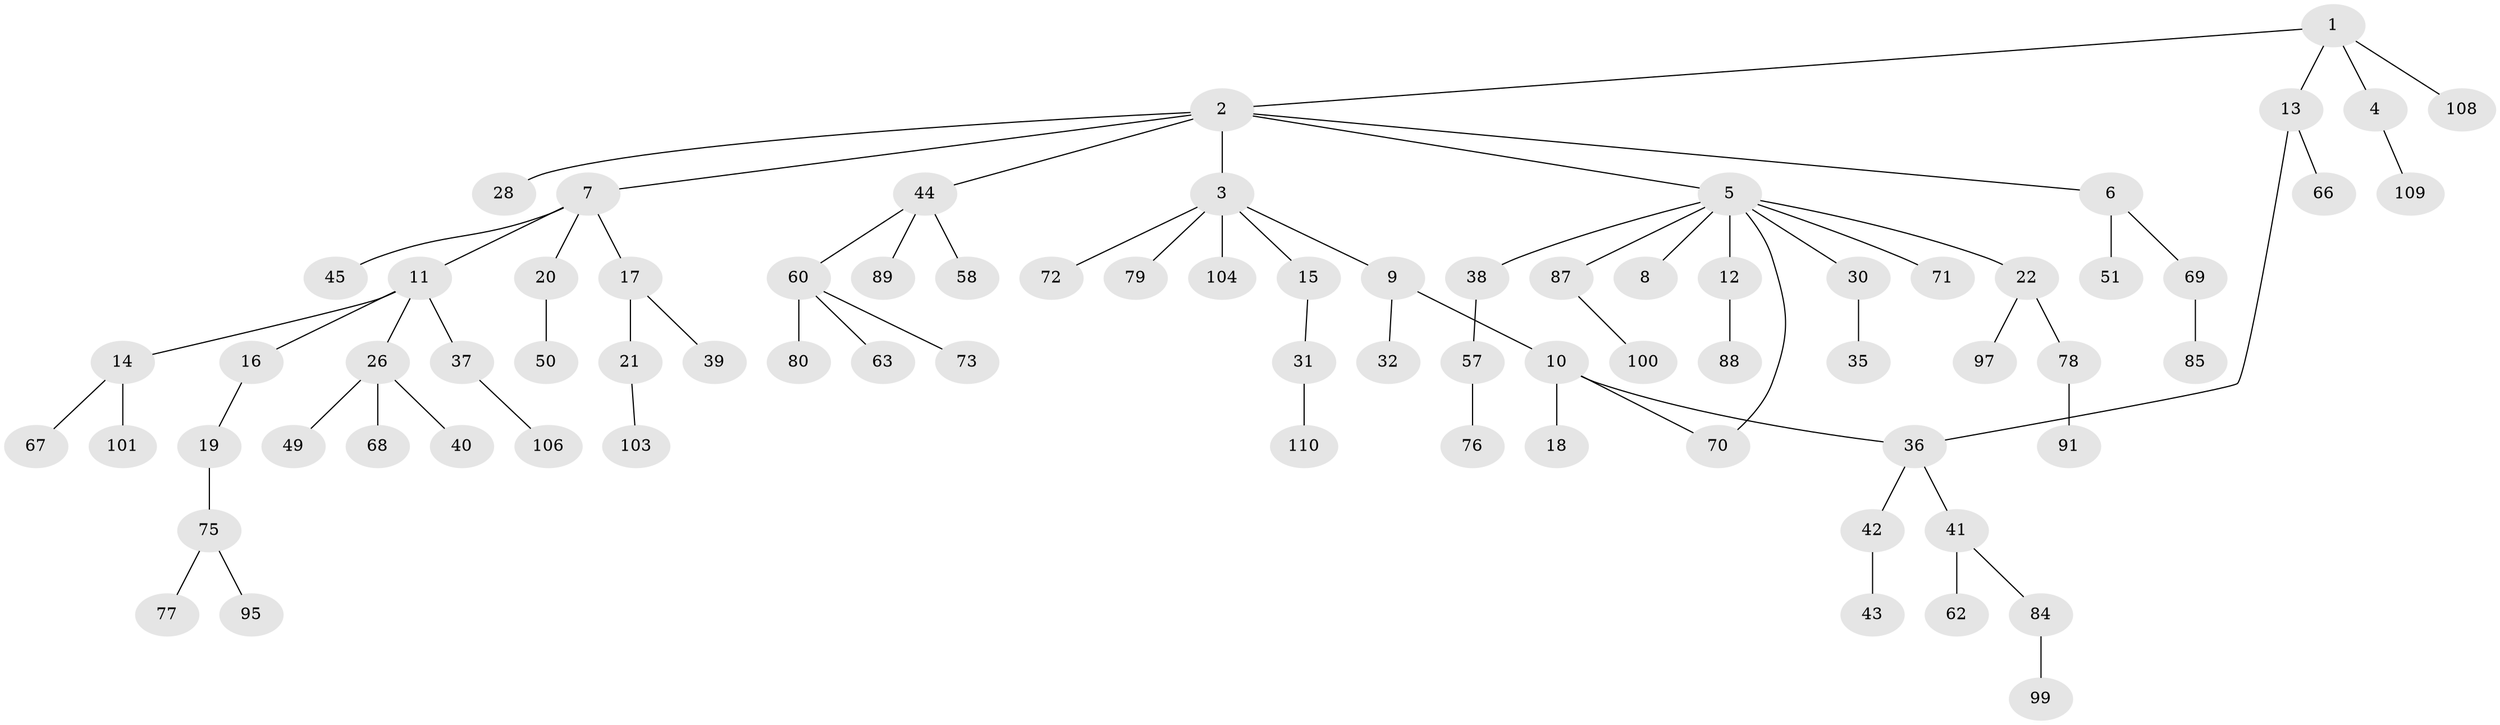 // Generated by graph-tools (version 1.1) at 2025/23/03/03/25 07:23:32]
// undirected, 77 vertices, 78 edges
graph export_dot {
graph [start="1"]
  node [color=gray90,style=filled];
  1 [super="+93"];
  2 [super="+25"];
  3 [super="+33"];
  4 [super="+86"];
  5 [super="+29"];
  6 [super="+53"];
  7 [super="+34"];
  8 [super="+59"];
  9 [super="+96"];
  10 [super="+48"];
  11 [super="+23"];
  12 [super="+46"];
  13 [super="+27"];
  14 [super="+55"];
  15;
  16;
  17 [super="+24"];
  18;
  19 [super="+52"];
  20;
  21;
  22;
  26 [super="+54"];
  28;
  30 [super="+56"];
  31;
  32;
  35 [super="+81"];
  36;
  37;
  38;
  39 [super="+64"];
  40 [super="+47"];
  41 [super="+82"];
  42;
  43;
  44;
  45;
  49 [super="+94"];
  50 [super="+65"];
  51;
  57;
  58;
  60 [super="+61"];
  62;
  63;
  66;
  67 [super="+92"];
  68;
  69 [super="+83"];
  70 [super="+74"];
  71;
  72;
  73;
  75 [super="+90"];
  76;
  77;
  78 [super="+107"];
  79;
  80;
  84;
  85;
  87;
  88 [super="+102"];
  89 [super="+98"];
  91;
  95;
  97 [super="+105"];
  99;
  100;
  101;
  103;
  104;
  106;
  108;
  109;
  110;
  1 -- 2;
  1 -- 4;
  1 -- 13;
  1 -- 108;
  2 -- 3;
  2 -- 5;
  2 -- 6;
  2 -- 7;
  2 -- 28;
  2 -- 44;
  3 -- 9;
  3 -- 15;
  3 -- 104;
  3 -- 72;
  3 -- 79;
  4 -- 109;
  5 -- 8;
  5 -- 12;
  5 -- 22;
  5 -- 30;
  5 -- 71;
  5 -- 38;
  5 -- 87;
  5 -- 70;
  6 -- 51;
  6 -- 69;
  7 -- 11;
  7 -- 17;
  7 -- 20;
  7 -- 45;
  9 -- 10;
  9 -- 32;
  10 -- 18;
  10 -- 70;
  10 -- 36;
  11 -- 14;
  11 -- 16;
  11 -- 26;
  11 -- 37;
  12 -- 88;
  13 -- 36;
  13 -- 66;
  14 -- 101;
  14 -- 67;
  15 -- 31;
  16 -- 19;
  17 -- 21;
  17 -- 39;
  19 -- 75;
  20 -- 50;
  21 -- 103;
  22 -- 78;
  22 -- 97;
  26 -- 40;
  26 -- 49;
  26 -- 68;
  30 -- 35;
  31 -- 110;
  36 -- 41;
  36 -- 42;
  37 -- 106;
  38 -- 57;
  41 -- 62;
  41 -- 84;
  42 -- 43;
  44 -- 58;
  44 -- 60;
  44 -- 89;
  57 -- 76;
  60 -- 73;
  60 -- 80;
  60 -- 63;
  69 -- 85;
  75 -- 77;
  75 -- 95;
  78 -- 91;
  84 -- 99;
  87 -- 100;
}
